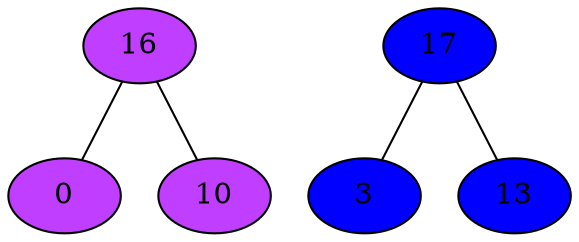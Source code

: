 strict graph {
16[label="16" style=filled fillcolor="darkorchid1"];
16 -- 0
16 -- 10
0[label="0" style=filled fillcolor="darkorchid1"];
0 -- 16
17[label="17" style=filled fillcolor="blue1"];
17 -- 3
17 -- 13
3[label="3" style=filled fillcolor="blue1"];
3 -- 17
10[label="10" style=filled fillcolor="darkorchid1"];
10 -- 16
13[label="13" style=filled fillcolor="blue1"];
13 -- 17
}